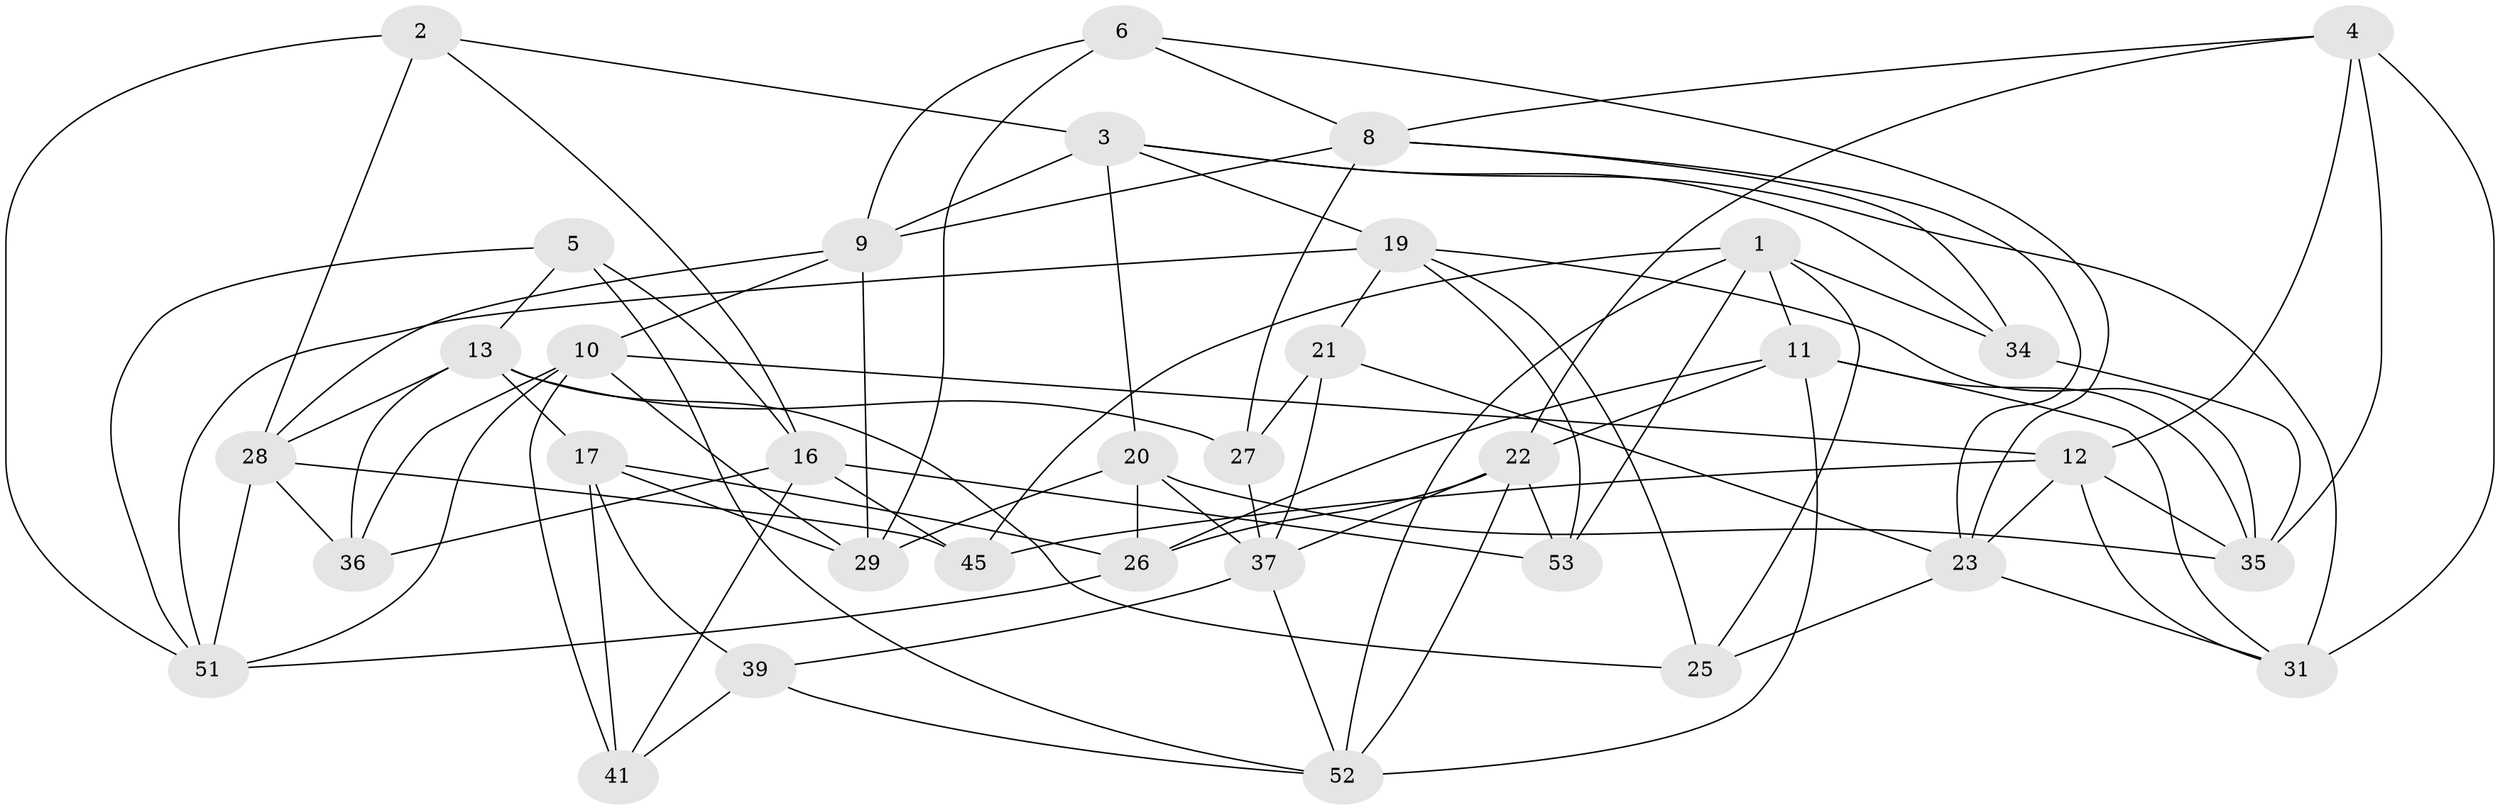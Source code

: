 // original degree distribution, {4: 1.0}
// Generated by graph-tools (version 1.1) at 2025/11/02/27/25 16:11:48]
// undirected, 35 vertices, 90 edges
graph export_dot {
graph [start="1"]
  node [color=gray90,style=filled];
  1 [super="+14"];
  2;
  3 [super="+30"];
  4 [super="+7"];
  5;
  6;
  8 [super="+48"];
  9 [super="+49"];
  10 [super="+40"];
  11 [super="+33"];
  12 [super="+15"];
  13 [super="+55"];
  16 [super="+42"];
  17 [super="+18"];
  19 [super="+24"];
  20 [super="+47"];
  21;
  22 [super="+46"];
  23 [super="+54"];
  25;
  26 [super="+43"];
  27;
  28 [super="+32"];
  29 [super="+38"];
  31 [super="+44"];
  34;
  35 [super="+56"];
  36;
  37 [super="+50"];
  39;
  41;
  45;
  51 [super="+57"];
  52 [super="+58"];
  53;
  1 -- 34;
  1 -- 52;
  1 -- 11;
  1 -- 45;
  1 -- 53;
  1 -- 25;
  2 -- 16;
  2 -- 51;
  2 -- 3;
  2 -- 28;
  3 -- 19;
  3 -- 34;
  3 -- 31;
  3 -- 9;
  3 -- 20;
  4 -- 12;
  4 -- 31 [weight=2];
  4 -- 8;
  4 -- 22;
  4 -- 35;
  5 -- 51;
  5 -- 16;
  5 -- 52;
  5 -- 13;
  6 -- 9;
  6 -- 29;
  6 -- 23;
  6 -- 8;
  8 -- 34;
  8 -- 23;
  8 -- 9;
  8 -- 27;
  9 -- 28;
  9 -- 29;
  9 -- 10;
  10 -- 41;
  10 -- 29;
  10 -- 51;
  10 -- 36;
  10 -- 12;
  11 -- 52;
  11 -- 22;
  11 -- 26;
  11 -- 35;
  11 -- 31;
  12 -- 31;
  12 -- 35;
  12 -- 45;
  12 -- 23;
  13 -- 25;
  13 -- 36;
  13 -- 17;
  13 -- 27;
  13 -- 28;
  16 -- 41;
  16 -- 45;
  16 -- 36;
  16 -- 53;
  17 -- 41;
  17 -- 29;
  17 -- 26 [weight=2];
  17 -- 39;
  19 -- 53;
  19 -- 35;
  19 -- 25;
  19 -- 21;
  19 -- 51;
  20 -- 29 [weight=2];
  20 -- 37;
  20 -- 35;
  20 -- 26;
  21 -- 23;
  21 -- 27;
  21 -- 37;
  22 -- 52;
  22 -- 26;
  22 -- 53;
  22 -- 37;
  23 -- 25;
  23 -- 31;
  26 -- 51;
  27 -- 37;
  28 -- 36;
  28 -- 45;
  28 -- 51;
  34 -- 35;
  37 -- 39;
  37 -- 52;
  39 -- 41;
  39 -- 52;
}
